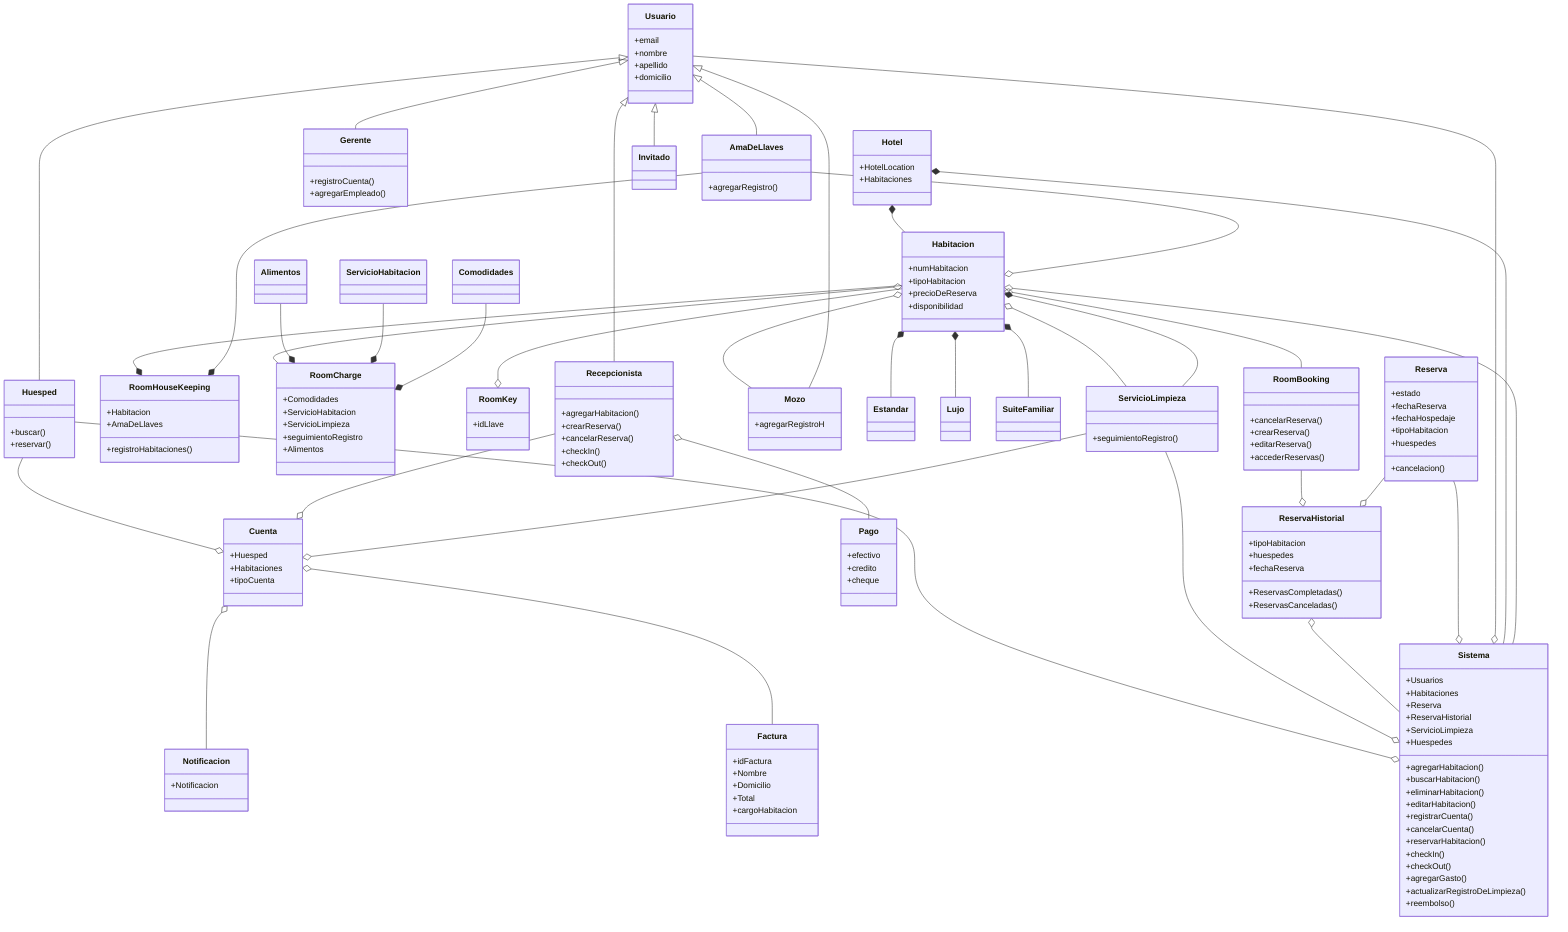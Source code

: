 classDiagram

    Hotel *-- Habitacion
    
    class Hotel
    Hotel: +HotelLocation
    Hotel: +Habitaciones

    Habitacion o-- RoomBooking
    Habitacion --* RoomHouseKeeping
    Habitacion o-- RoomCharge
    Habitacion --o RoomKey
    Habitacion o-- ServicioLimpieza
    Habitacion o-- Mozo
    Habitacion *-- Estandar
    Habitacion *-- Lujo
    Habitacion *-- SuiteFamiliar

    class Habitacion
    Habitacion: +numHabitacion
    Habitacion: +tipoHabitacion
    Habitacion: +precioDeReserva
    Habitacion: +disponibilidad

    Cuenta o-- Notificacion
    Cuenta o-- Factura

    class Cuenta
    Cuenta: +Huesped
    Cuenta: +Habitaciones
    Cuenta: +tipoCuenta

    class Gerente
    Gerente: +registroCuenta()
    Gerente: +agregarEmpleado()

    Huesped --o Cuenta
    Huesped --o Sistema

    class Huesped
    Huesped: +buscar()
    Huesped: +reservar()

    AmaDeLlaves --o Habitacion
    AmaDeLlaves --* RoomHouseKeeping

    class AmaDeLlaves
    AmaDeLlaves: +agregarRegistro()

    Recepcionista --o Cuenta
    Recepcionista o-- Pago

    class Recepcionista
    Recepcionista: +agregarHabitacion()
    Recepcionista: +crearReserva()
    Recepcionista: +cancelarReserva()
    Recepcionista: +checkIn()
    Recepcionista: +checkOut()

    ServicioLimpieza --o Sistema
    ServicioLimpieza --o Cuenta
    ServicioLimpieza --* Habitacion

    class ServicioLimpieza
    ServicioLimpieza: +seguimientoRegistro()

    class RoomBooking 
    RoomBooking: +cancelarReserva()
    RoomBooking: +crearReserva()
    RoomBooking: +editarReserva()
    RoomBooking: +accederReservas()

    RoomBooking --o ReservaHistorial

    class Notificacion
    Notificacion: +Notificacion

    class RoomHouseKeeping
    RoomHouseKeeping: +registroHabitaciones()
    RoomHouseKeeping: +Habitacion 
    RoomHouseKeeping: +AmaDeLlaves

    class RoomCharge
    RoomCharge: +Comodidades
    RoomCharge: +ServicioHabitacion
    RoomCharge: +ServicioLimpieza
    RoomCharge: +seguimientoRegistro
    RoomCharge: +Alimentos

    class Factura
    Factura: +idFactura
    Factura: +Nombre
    Factura: +Domicilio
    Factura: +Total
    Factura: +cargoHabitacion

    class RoomKey 
    RoomKey: +idLlave

    class Pago
    Pago: +efectivo
    Pago: +credito
    Pago: +cheque

    ReservaHistorial o-- Sistema

    class ReservaHistorial
    ReservaHistorial: +tipoHabitacion
    ReservaHistorial: +huespedes
    ReservaHistorial: +fechaReserva
    ReservaHistorial: +ReservasCompletadas()
    ReservaHistorial: +ReservasCanceladas()
    
    Reserva --o ReservaHistorial
    Reserva --o Sistema

    class Reserva
    Reserva: +estado
    Reserva: +fechaReserva
    Reserva: +fechaHospedaje
    Reserva: +tipoHabitacion
    Reserva: +huespedes
    Reserva: +cancelacion()

    class Estandar

    class Lujo

    class SuiteFamiliar

    Alimentos --* RoomCharge
    class Alimentos

    ServicioHabitacion --* RoomCharge
    class ServicioHabitacion

    Comodidades --* RoomCharge
    class Comodidades

    class Mozo
    Mozo: +agregarRegistroH

    Usuario <|-- Huesped
    Usuario <|-- AmaDeLlaves
    Usuario <|-- Mozo 
    Usuario <|-- Recepcionista
    Usuario <|-- Invitado
    Usuario <|-- Gerente
    Usuario --o Sistema

    class Usuario
    Usuario: +email
    Usuario: +nombre
    Usuario: +apellido
    Usuario: +domicilio

    Sistema --* Hotel
    Sistema --o Habitacion

    class Sistema
    Sistema: +Usuarios
    Sistema: +Habitaciones
    Sistema: +Reserva
    Sistema: +ReservaHistorial
    Sistema: +ServicioLimpieza
    Sistema: +Huespedes
    Sistema: +agregarHabitacion()
    Sistema: +buscarHabitacion()
    Sistema: +eliminarHabitacion()
    Sistema: +editarHabitacion()
    Sistema: +registrarCuenta()
    Sistema: +cancelarCuenta()
    Sistema: +reservarHabitacion()
    Sistema: +checkIn()
    Sistema: +checkOut()
    Sistema: +agregarGasto()
    Sistema: +actualizarRegistroDeLimpieza()
    Sistema: +reembolso()